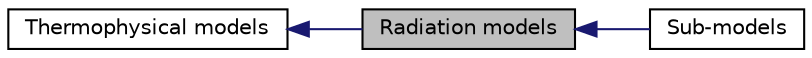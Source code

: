 digraph "Radiation models"
{
  bgcolor="transparent";
  edge [fontname="Helvetica",fontsize="10",labelfontname="Helvetica",labelfontsize="10"];
  node [fontname="Helvetica",fontsize="10",shape=record];
  rankdir=LR;
  Node0 [label="Radiation models",height=0.2,width=0.4,color="black", fillcolor="grey75", style="filled" fontcolor="black"];
  Node2 [label="Sub-models",height=0.2,width=0.4,color="black",URL="$group__grpRadiationSubModels.html"];
  Node1 [label="Thermophysical models",height=0.2,width=0.4,color="black",URL="$group__grpThermophysicalModels.html"];
  Node1->Node0 [shape=plaintext, color="midnightblue", dir="back", style="solid"];
  Node0->Node2 [shape=plaintext, color="midnightblue", dir="back", style="solid"];
}
